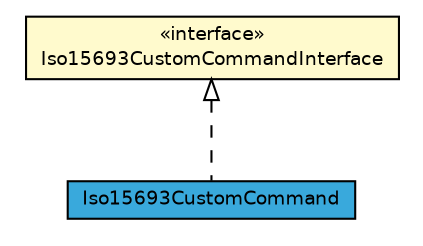 #!/usr/local/bin/dot
#
# Class diagram 
# Generated by UMLGraph version R5_7_2-3-gee82a7 (http://www.umlgraph.org/)
#

digraph G {
	edge [fontname="Helvetica",fontsize=10,labelfontname="Helvetica",labelfontsize=10];
	node [fontname="Helvetica",fontsize=10,shape=plaintext];
	nodesep=0.25;
	ranksep=0.5;
	// com.st.st25sdk.command.Iso15693CustomCommandInterface
	c6779 [label=<<table title="com.st.st25sdk.command.Iso15693CustomCommandInterface" border="0" cellborder="1" cellspacing="0" cellpadding="2" port="p" bgcolor="lemonChiffon" href="./Iso15693CustomCommandInterface.html">
		<tr><td><table border="0" cellspacing="0" cellpadding="1">
<tr><td align="center" balign="center"> &#171;interface&#187; </td></tr>
<tr><td align="center" balign="center"> Iso15693CustomCommandInterface </td></tr>
		</table></td></tr>
		</table>>, URL="./Iso15693CustomCommandInterface.html", fontname="Helvetica", fontcolor="black", fontsize=9.0];
	// com.st.st25sdk.command.Iso15693CustomCommand
	c6788 [label=<<table title="com.st.st25sdk.command.Iso15693CustomCommand" border="0" cellborder="1" cellspacing="0" cellpadding="2" port="p" bgcolor="#39a9dc" href="./Iso15693CustomCommand.html">
		<tr><td><table border="0" cellspacing="0" cellpadding="1">
<tr><td align="center" balign="center"> Iso15693CustomCommand </td></tr>
		</table></td></tr>
		</table>>, URL="./Iso15693CustomCommand.html", fontname="Helvetica", fontcolor="black", fontsize=9.0];
	//com.st.st25sdk.command.Iso15693CustomCommand implements com.st.st25sdk.command.Iso15693CustomCommandInterface
	c6779:p -> c6788:p [dir=back,arrowtail=empty,style=dashed];
}

